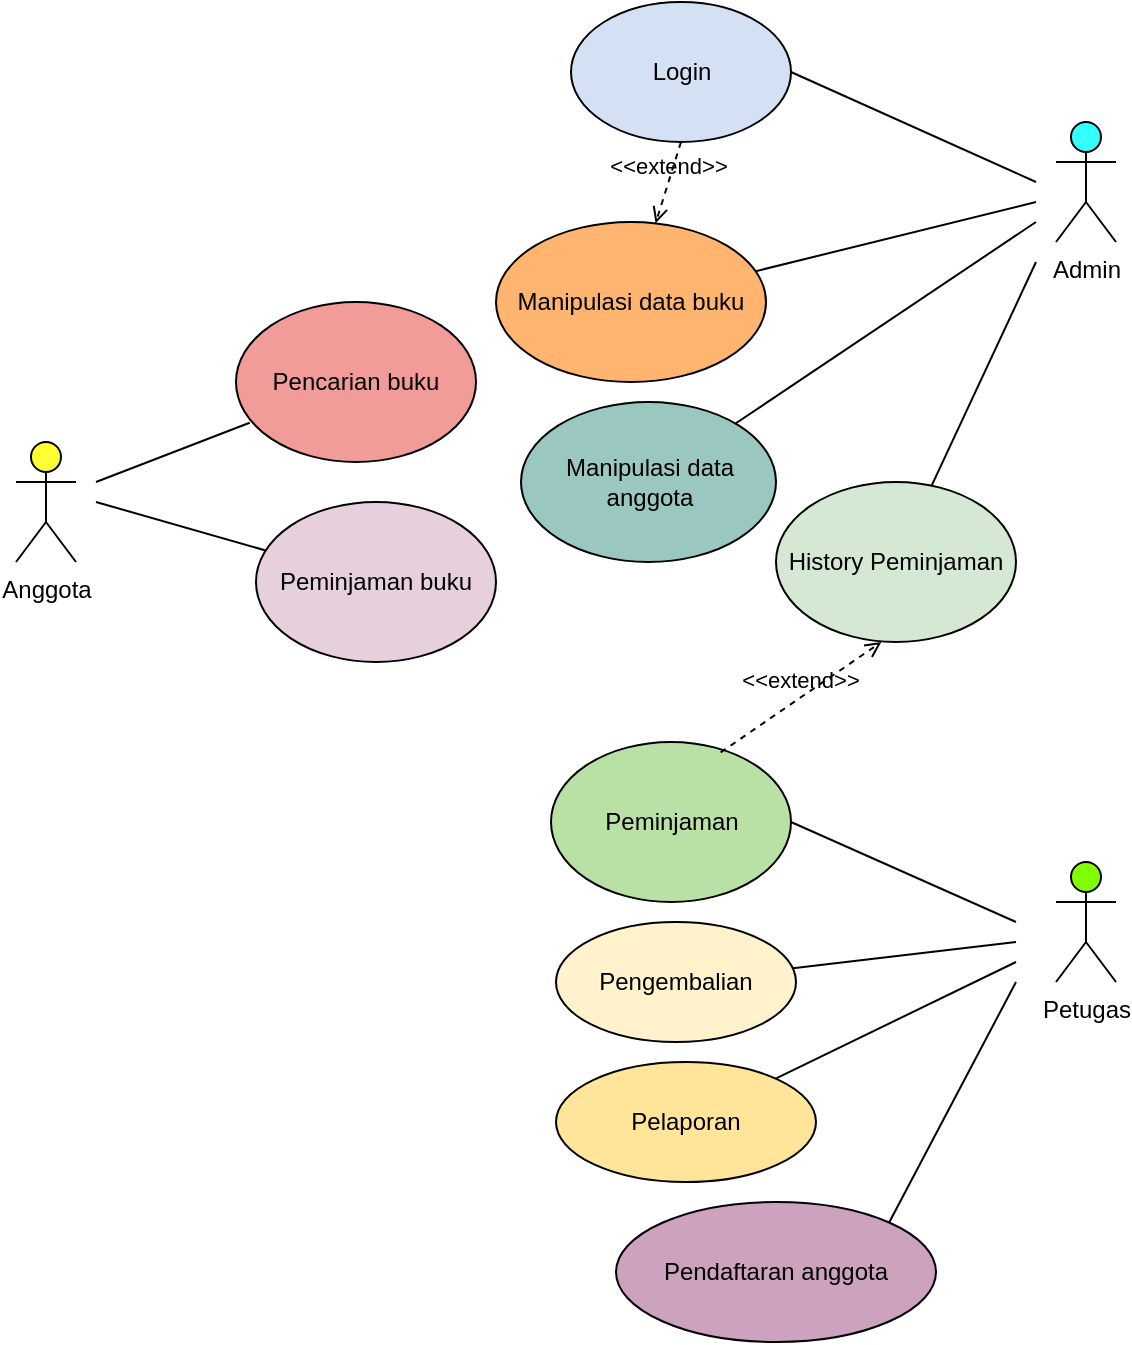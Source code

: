 <mxfile version="20.8.16" type="device" pages="3"><diagram name="Page-1" id="vN33brlR-god2JHSBKT_"><mxGraphModel dx="1290" dy="663" grid="1" gridSize="10" guides="1" tooltips="1" connect="1" arrows="1" fold="1" page="1" pageScale="1" pageWidth="850" pageHeight="1100" math="0" shadow="0"><root><mxCell id="0"/><mxCell id="1" parent="0"/><mxCell id="rw8ux28a0vSb0bjZMvYC-1" value="Anggota" style="shape=umlActor;verticalLabelPosition=bottom;verticalAlign=top;html=1;outlineConnect=0;fillColor=#FFFF33;" parent="1" vertex="1"><mxGeometry x="140" y="250" width="30" height="60" as="geometry"/></mxCell><mxCell id="rw8ux28a0vSb0bjZMvYC-2" value="Admin&lt;br&gt;" style="shape=umlActor;verticalLabelPosition=bottom;verticalAlign=top;html=1;outlineConnect=0;fillColor=#33FFFF;" parent="1" vertex="1"><mxGeometry x="660" y="90" width="30" height="60" as="geometry"/></mxCell><mxCell id="rw8ux28a0vSb0bjZMvYC-3" value="Petugas" style="shape=umlActor;verticalLabelPosition=bottom;verticalAlign=top;html=1;outlineConnect=0;fillColor=#80FF00;" parent="1" vertex="1"><mxGeometry x="660" y="460" width="30" height="60" as="geometry"/></mxCell><mxCell id="rw8ux28a0vSb0bjZMvYC-4" value="Login" style="ellipse;whiteSpace=wrap;html=1;fillColor=#D4E1F5;" parent="1" vertex="1"><mxGeometry x="417.5" y="30" width="110" height="70" as="geometry"/></mxCell><mxCell id="rw8ux28a0vSb0bjZMvYC-5" value="Manipulasi data buku" style="ellipse;whiteSpace=wrap;html=1;fillColor=#FFB570;" parent="1" vertex="1"><mxGeometry x="380" y="140" width="135" height="80" as="geometry"/></mxCell><mxCell id="rw8ux28a0vSb0bjZMvYC-6" value="Manipulasi data anggota" style="ellipse;whiteSpace=wrap;html=1;fillColor=#9AC7BF;" parent="1" vertex="1"><mxGeometry x="392.5" y="230" width="127.5" height="80" as="geometry"/></mxCell><mxCell id="rw8ux28a0vSb0bjZMvYC-8" value="Pencarian buku" style="ellipse;whiteSpace=wrap;html=1;fillColor=#F19C99;" parent="1" vertex="1"><mxGeometry x="250" y="180" width="120" height="80" as="geometry"/></mxCell><mxCell id="rw8ux28a0vSb0bjZMvYC-9" value="Peminjaman buku" style="ellipse;whiteSpace=wrap;html=1;fillColor=#E6D0DE;" parent="1" vertex="1"><mxGeometry x="260" y="280" width="120" height="80" as="geometry"/></mxCell><mxCell id="rw8ux28a0vSb0bjZMvYC-10" value="Peminjaman" style="ellipse;whiteSpace=wrap;html=1;fillColor=#B9E0A5;" parent="1" vertex="1"><mxGeometry x="407.5" y="400" width="120" height="80" as="geometry"/></mxCell><mxCell id="rw8ux28a0vSb0bjZMvYC-11" value="" style="endArrow=none;html=1;rounded=0;" parent="1" source="rw8ux28a0vSb0bjZMvYC-5" edge="1"><mxGeometry width="50" height="50" relative="1" as="geometry"><mxPoint x="660" y="180" as="sourcePoint"/><mxPoint x="650" y="130" as="targetPoint"/></mxGeometry></mxCell><mxCell id="rw8ux28a0vSb0bjZMvYC-12" value="" style="endArrow=none;html=1;rounded=0;exitX=1;exitY=0.5;exitDx=0;exitDy=0;" parent="1" source="rw8ux28a0vSb0bjZMvYC-4" edge="1"><mxGeometry width="50" height="50" relative="1" as="geometry"><mxPoint x="670" y="170" as="sourcePoint"/><mxPoint x="650" y="120" as="targetPoint"/></mxGeometry></mxCell><mxCell id="rw8ux28a0vSb0bjZMvYC-14" value="" style="endArrow=none;html=1;rounded=0;" parent="1" source="rw8ux28a0vSb0bjZMvYC-6" edge="1"><mxGeometry width="50" height="50" relative="1" as="geometry"><mxPoint x="530" y="340" as="sourcePoint"/><mxPoint x="650" y="140" as="targetPoint"/></mxGeometry></mxCell><mxCell id="rw8ux28a0vSb0bjZMvYC-15" value="Pendaftaran anggota" style="ellipse;whiteSpace=wrap;html=1;fillColor=#CDA2BE;" parent="1" vertex="1"><mxGeometry x="440" y="630" width="160" height="70" as="geometry"/></mxCell><mxCell id="rw8ux28a0vSb0bjZMvYC-16" value="Pelaporan" style="ellipse;whiteSpace=wrap;html=1;fillColor=#FFE599;" parent="1" vertex="1"><mxGeometry x="410" y="560" width="130" height="60" as="geometry"/></mxCell><mxCell id="rw8ux28a0vSb0bjZMvYC-17" value="" style="endArrow=none;html=1;rounded=0;entryX=0.057;entryY=0.755;entryDx=0;entryDy=0;entryPerimeter=0;" parent="1" target="rw8ux28a0vSb0bjZMvYC-8" edge="1"><mxGeometry width="50" height="50" relative="1" as="geometry"><mxPoint x="180" y="270" as="sourcePoint"/><mxPoint x="300" y="230" as="targetPoint"/></mxGeometry></mxCell><mxCell id="rw8ux28a0vSb0bjZMvYC-18" value="" style="endArrow=none;html=1;rounded=0;" parent="1" target="rw8ux28a0vSb0bjZMvYC-9" edge="1"><mxGeometry width="50" height="50" relative="1" as="geometry"><mxPoint x="180" y="280" as="sourcePoint"/><mxPoint x="180" y="470" as="targetPoint"/></mxGeometry></mxCell><mxCell id="rw8ux28a0vSb0bjZMvYC-19" value="Pengembalian" style="ellipse;whiteSpace=wrap;html=1;fillColor=#FFF2CC;" parent="1" vertex="1"><mxGeometry x="410" y="490" width="120" height="60" as="geometry"/></mxCell><mxCell id="rw8ux28a0vSb0bjZMvYC-20" value="" style="endArrow=none;html=1;rounded=0;exitX=1;exitY=0.5;exitDx=0;exitDy=0;" parent="1" source="rw8ux28a0vSb0bjZMvYC-10" edge="1"><mxGeometry width="50" height="50" relative="1" as="geometry"><mxPoint x="560" y="560" as="sourcePoint"/><mxPoint x="640" y="490" as="targetPoint"/></mxGeometry></mxCell><mxCell id="rw8ux28a0vSb0bjZMvYC-21" value="" style="endArrow=none;html=1;rounded=0;" parent="1" source="rw8ux28a0vSb0bjZMvYC-19" edge="1"><mxGeometry width="50" height="50" relative="1" as="geometry"><mxPoint x="560" y="560" as="sourcePoint"/><mxPoint x="640" y="500" as="targetPoint"/></mxGeometry></mxCell><mxCell id="rw8ux28a0vSb0bjZMvYC-22" value="" style="endArrow=none;html=1;rounded=0;exitX=1;exitY=0;exitDx=0;exitDy=0;" parent="1" source="rw8ux28a0vSb0bjZMvYC-15" edge="1"><mxGeometry width="50" height="50" relative="1" as="geometry"><mxPoint x="590" y="560" as="sourcePoint"/><mxPoint x="640" y="520" as="targetPoint"/></mxGeometry></mxCell><mxCell id="rw8ux28a0vSb0bjZMvYC-23" value="" style="endArrow=none;html=1;rounded=0;" parent="1" source="rw8ux28a0vSb0bjZMvYC-16" edge="1"><mxGeometry width="50" height="50" relative="1" as="geometry"><mxPoint x="530" y="580" as="sourcePoint"/><mxPoint x="640" y="510" as="targetPoint"/></mxGeometry></mxCell><mxCell id="rw8ux28a0vSb0bjZMvYC-24" value="History Peminjaman" style="ellipse;whiteSpace=wrap;html=1;fillColor=#D5E8D4;" parent="1" vertex="1"><mxGeometry x="520" y="270" width="120" height="80" as="geometry"/></mxCell><mxCell id="rw8ux28a0vSb0bjZMvYC-25" value="" style="endArrow=none;html=1;rounded=0;" parent="1" source="rw8ux28a0vSb0bjZMvYC-24" edge="1"><mxGeometry width="50" height="50" relative="1" as="geometry"><mxPoint x="610" y="250" as="sourcePoint"/><mxPoint x="650" y="160" as="targetPoint"/></mxGeometry></mxCell><mxCell id="rw8ux28a0vSb0bjZMvYC-26" value="&amp;lt;&amp;lt;extend&amp;gt;&amp;gt;" style="html=1;verticalAlign=bottom;labelBackgroundColor=none;endArrow=open;endFill=0;dashed=1;rounded=0;entryX=0.439;entryY=1;entryDx=0;entryDy=0;entryPerimeter=0;exitX=0.707;exitY=0.065;exitDx=0;exitDy=0;exitPerimeter=0;" parent="1" source="rw8ux28a0vSb0bjZMvYC-10" target="rw8ux28a0vSb0bjZMvYC-24" edge="1"><mxGeometry width="160" relative="1" as="geometry"><mxPoint x="515" y="420" as="sourcePoint"/><mxPoint x="675" y="420" as="targetPoint"/></mxGeometry></mxCell><mxCell id="rw8ux28a0vSb0bjZMvYC-27" value="&amp;lt;&amp;lt;extend&amp;gt;&amp;gt;" style="html=1;verticalAlign=bottom;labelBackgroundColor=none;endArrow=open;endFill=0;dashed=1;rounded=0;exitX=0.5;exitY=1;exitDx=0;exitDy=0;" parent="1" source="rw8ux28a0vSb0bjZMvYC-4" target="rw8ux28a0vSb0bjZMvYC-5" edge="1"><mxGeometry width="160" relative="1" as="geometry"><mxPoint x="470" y="110" as="sourcePoint"/><mxPoint x="630" y="110" as="targetPoint"/></mxGeometry></mxCell></root></mxGraphModel></diagram><diagram id="Bj2hdfzJQtV6k-YSMeAD" name="Page-2"><mxGraphModel dx="1290" dy="663" grid="1" gridSize="10" guides="1" tooltips="1" connect="1" arrows="1" fold="1" page="1" pageScale="1" pageWidth="850" pageHeight="1100" math="0" shadow="0"><root><mxCell id="0"/><mxCell id="1" parent="0"/><mxCell id="vTxI1Nz8RoZPW2m6URRF-37" style="edgeStyle=orthogonalEdgeStyle;rounded=0;orthogonalLoop=1;jettySize=auto;html=1;entryX=0.5;entryY=0;entryDx=0;entryDy=0;" parent="1" source="vTxI1Nz8RoZPW2m6URRF-1" target="vTxI1Nz8RoZPW2m6URRF-34" edge="1"><mxGeometry relative="1" as="geometry"/></mxCell><mxCell id="vTxI1Nz8RoZPW2m6URRF-1" value="Buku" style="rounded=0;whiteSpace=wrap;html=1;fillColor=#E6D0DE;" parent="1" vertex="1"><mxGeometry x="170" y="270" width="120" height="60" as="geometry"/></mxCell><mxCell id="vTxI1Nz8RoZPW2m6URRF-2" value="judul" style="ellipse;whiteSpace=wrap;html=1;fillColor=#E6D0DE;" parent="1" vertex="1"><mxGeometry x="80" y="150" width="100" height="60" as="geometry"/></mxCell><mxCell id="vTxI1Nz8RoZPW2m6URRF-3" value="kategori" style="ellipse;whiteSpace=wrap;html=1;fillColor=#EA6B66;" parent="1" vertex="1"><mxGeometry x="170" y="100" width="90" height="70" as="geometry"/></mxCell><mxCell id="vTxI1Nz8RoZPW2m6URRF-4" value="penerbit" style="ellipse;whiteSpace=wrap;html=1;fillColor=#B8E6A1;" parent="1" vertex="1"><mxGeometry x="250" y="155" width="90" height="70" as="geometry"/></mxCell><mxCell id="vTxI1Nz8RoZPW2m6URRF-5" value="pengarang" style="ellipse;whiteSpace=wrap;html=1;fillColor=#FFFF99;" parent="1" vertex="1"><mxGeometry x="40" y="210" width="100" height="70" as="geometry"/></mxCell><mxCell id="vTxI1Nz8RoZPW2m6URRF-6" value="tahun" style="ellipse;whiteSpace=wrap;html=1;fillColor=#B5739D;" parent="1" vertex="1"><mxGeometry x="350" y="170" width="90" height="70" as="geometry"/></mxCell><mxCell id="vTxI1Nz8RoZPW2m6URRF-7" value="id_buku" style="ellipse;whiteSpace=wrap;html=1;fillColor=#DEB8E6;" parent="1" vertex="1"><mxGeometry x="355" y="260" width="100" height="70" as="geometry"/></mxCell><mxCell id="vTxI1Nz8RoZPW2m6URRF-8" value="" style="endArrow=none;html=1;rounded=0;entryX=1;entryY=0.5;entryDx=0;entryDy=0;" parent="1" source="vTxI1Nz8RoZPW2m6URRF-1" target="vTxI1Nz8RoZPW2m6URRF-5" edge="1"><mxGeometry width="50" height="50" relative="1" as="geometry"><mxPoint x="140" y="280" as="sourcePoint"/><mxPoint x="190" y="230" as="targetPoint"/></mxGeometry></mxCell><mxCell id="vTxI1Nz8RoZPW2m6URRF-9" value="" style="endArrow=none;html=1;rounded=0;entryX=1;entryY=1;entryDx=0;entryDy=0;" parent="1" source="vTxI1Nz8RoZPW2m6URRF-1" target="vTxI1Nz8RoZPW2m6URRF-2" edge="1"><mxGeometry width="50" height="50" relative="1" as="geometry"><mxPoint x="200" y="130" as="sourcePoint"/><mxPoint x="250" y="80" as="targetPoint"/></mxGeometry></mxCell><mxCell id="vTxI1Nz8RoZPW2m6URRF-10" value="" style="endArrow=none;html=1;rounded=0;exitX=0.5;exitY=0;exitDx=0;exitDy=0;" parent="1" source="vTxI1Nz8RoZPW2m6URRF-1" target="vTxI1Nz8RoZPW2m6URRF-3" edge="1"><mxGeometry width="50" height="50" relative="1" as="geometry"><mxPoint x="170" y="430" as="sourcePoint"/><mxPoint x="220" y="380" as="targetPoint"/></mxGeometry></mxCell><mxCell id="vTxI1Nz8RoZPW2m6URRF-11" value="" style="endArrow=none;html=1;rounded=0;entryX=0.244;entryY=0.937;entryDx=0;entryDy=0;entryPerimeter=0;exitX=0.647;exitY=-0.027;exitDx=0;exitDy=0;exitPerimeter=0;" parent="1" source="vTxI1Nz8RoZPW2m6URRF-1" target="vTxI1Nz8RoZPW2m6URRF-4" edge="1"><mxGeometry width="50" height="50" relative="1" as="geometry"><mxPoint x="260" y="190" as="sourcePoint"/><mxPoint x="310" y="140" as="targetPoint"/></mxGeometry></mxCell><mxCell id="vTxI1Nz8RoZPW2m6URRF-12" value="" style="endArrow=none;html=1;rounded=0;entryX=0;entryY=1;entryDx=0;entryDy=0;exitX=0.75;exitY=0;exitDx=0;exitDy=0;" parent="1" source="vTxI1Nz8RoZPW2m6URRF-1" target="vTxI1Nz8RoZPW2m6URRF-6" edge="1"><mxGeometry width="50" height="50" relative="1" as="geometry"><mxPoint x="260" y="410" as="sourcePoint"/><mxPoint x="310" y="360" as="targetPoint"/></mxGeometry></mxCell><mxCell id="vTxI1Nz8RoZPW2m6URRF-13" value="" style="endArrow=none;html=1;rounded=0;exitX=1;exitY=0.25;exitDx=0;exitDy=0;entryX=0;entryY=0.5;entryDx=0;entryDy=0;" parent="1" source="vTxI1Nz8RoZPW2m6URRF-1" target="vTxI1Nz8RoZPW2m6URRF-7" edge="1"><mxGeometry width="50" height="50" relative="1" as="geometry"><mxPoint x="370" y="310" as="sourcePoint"/><mxPoint x="420" y="260" as="targetPoint"/></mxGeometry></mxCell><mxCell id="vTxI1Nz8RoZPW2m6URRF-35" style="edgeStyle=orthogonalEdgeStyle;rounded=0;orthogonalLoop=1;jettySize=auto;html=1;" parent="1" source="vTxI1Nz8RoZPW2m6URRF-14" target="vTxI1Nz8RoZPW2m6URRF-30" edge="1"><mxGeometry relative="1" as="geometry"/></mxCell><mxCell id="vTxI1Nz8RoZPW2m6URRF-14" value="Anggota" style="rounded=0;whiteSpace=wrap;html=1;fillColor=#FFF2CC;" parent="1" vertex="1"><mxGeometry x="740" y="250" width="120" height="60" as="geometry"/></mxCell><mxCell id="vTxI1Nz8RoZPW2m6URRF-15" value="id_anggota" style="ellipse;whiteSpace=wrap;html=1;fillColor=#D9E6C3;" parent="1" vertex="1"><mxGeometry x="590" y="210" width="120" height="70" as="geometry"/></mxCell><mxCell id="vTxI1Nz8RoZPW2m6URRF-16" value="nama" style="ellipse;whiteSpace=wrap;html=1;fillColor=#E6D0DE;" parent="1" vertex="1"><mxGeometry x="610" y="130" width="90" height="70" as="geometry"/></mxCell><mxCell id="vTxI1Nz8RoZPW2m6URRF-18" value="no_telepon" style="ellipse;whiteSpace=wrap;html=1;fillColor=#E63ABE;" parent="1" vertex="1"><mxGeometry x="830" y="130" width="100" height="60" as="geometry"/></mxCell><mxCell id="vTxI1Nz8RoZPW2m6URRF-19" value="alamat" style="ellipse;whiteSpace=wrap;html=1;fillColor=#C3ABD0;" parent="1" vertex="1"><mxGeometry x="930" y="160" width="100" height="60" as="geometry"/></mxCell><mxCell id="vTxI1Nz8RoZPW2m6URRF-23" value="" style="endArrow=none;html=1;rounded=0;exitX=1;exitY=0.5;exitDx=0;exitDy=0;" parent="1" source="vTxI1Nz8RoZPW2m6URRF-14" edge="1"><mxGeometry width="50" height="50" relative="1" as="geometry"><mxPoint x="770" y="250" as="sourcePoint"/><mxPoint x="932.53" y="265.494" as="targetPoint"/></mxGeometry></mxCell><mxCell id="vTxI1Nz8RoZPW2m6URRF-24" value="" style="endArrow=none;html=1;rounded=0;" parent="1" source="vTxI1Nz8RoZPW2m6URRF-15" edge="1"><mxGeometry width="50" height="50" relative="1" as="geometry"><mxPoint x="530" y="370" as="sourcePoint"/><mxPoint x="740" y="280" as="targetPoint"/></mxGeometry></mxCell><mxCell id="vTxI1Nz8RoZPW2m6URRF-25" value="" style="endArrow=none;html=1;rounded=0;entryX=1;entryY=1;entryDx=0;entryDy=0;exitX=0;exitY=0;exitDx=0;exitDy=0;" parent="1" source="vTxI1Nz8RoZPW2m6URRF-14" target="vTxI1Nz8RoZPW2m6URRF-16" edge="1"><mxGeometry width="50" height="50" relative="1" as="geometry"><mxPoint x="660" y="240" as="sourcePoint"/><mxPoint x="710" y="190" as="targetPoint"/></mxGeometry></mxCell><mxCell id="vTxI1Nz8RoZPW2m6URRF-26" value="" style="endArrow=none;html=1;rounded=0;entryX=0.5;entryY=1;entryDx=0;entryDy=0;" parent="1" edge="1"><mxGeometry width="50" height="50" relative="1" as="geometry"><mxPoint x="760" y="250" as="sourcePoint"/><mxPoint x="770" y="180" as="targetPoint"/></mxGeometry></mxCell><mxCell id="vTxI1Nz8RoZPW2m6URRF-27" value="" style="endArrow=none;html=1;rounded=0;entryX=0.244;entryY=0.927;entryDx=0;entryDy=0;entryPerimeter=0;" parent="1" source="vTxI1Nz8RoZPW2m6URRF-14" target="vTxI1Nz8RoZPW2m6URRF-18" edge="1"><mxGeometry width="50" height="50" relative="1" as="geometry"><mxPoint x="790" y="190" as="sourcePoint"/><mxPoint x="850" y="130" as="targetPoint"/></mxGeometry></mxCell><mxCell id="vTxI1Nz8RoZPW2m6URRF-28" value="" style="endArrow=none;html=1;rounded=0;exitX=0.75;exitY=0;exitDx=0;exitDy=0;" parent="1" source="vTxI1Nz8RoZPW2m6URRF-14" target="vTxI1Nz8RoZPW2m6URRF-19" edge="1"><mxGeometry width="50" height="50" relative="1" as="geometry"><mxPoint x="880" y="230" as="sourcePoint"/><mxPoint x="930" y="180" as="targetPoint"/></mxGeometry></mxCell><mxCell id="vTxI1Nz8RoZPW2m6URRF-45" value="" style="edgeStyle=orthogonalEdgeStyle;rounded=0;orthogonalLoop=1;jettySize=auto;html=1;" parent="1" source="vTxI1Nz8RoZPW2m6URRF-29" target="vTxI1Nz8RoZPW2m6URRF-42" edge="1"><mxGeometry relative="1" as="geometry"/></mxCell><mxCell id="vTxI1Nz8RoZPW2m6URRF-29" value="Peminjaman" style="rounded=0;whiteSpace=wrap;html=1;fillColor=#FFB570;" parent="1" vertex="1"><mxGeometry x="490" y="520" width="120" height="60" as="geometry"/></mxCell><mxCell id="vTxI1Nz8RoZPW2m6URRF-36" style="edgeStyle=orthogonalEdgeStyle;rounded=0;orthogonalLoop=1;jettySize=auto;html=1;" parent="1" source="vTxI1Nz8RoZPW2m6URRF-30" target="vTxI1Nz8RoZPW2m6URRF-29" edge="1"><mxGeometry relative="1" as="geometry"/></mxCell><mxCell id="vTxI1Nz8RoZPW2m6URRF-30" value="melakukan" style="rhombus;whiteSpace=wrap;html=1;fillColor=#00CC00;" parent="1" vertex="1"><mxGeometry x="760" y="510" width="80" height="80" as="geometry"/></mxCell><mxCell id="vTxI1Nz8RoZPW2m6URRF-31" value="id_peminjaman" style="ellipse;whiteSpace=wrap;html=1;fillColor=#CCCCFF;" parent="1" vertex="1"><mxGeometry x="320" y="450" width="100" height="70" as="geometry"/></mxCell><mxCell id="vTxI1Nz8RoZPW2m6URRF-32" value="tgl_pinjam" style="ellipse;whiteSpace=wrap;html=1;fillColor=#FF99FF;" parent="1" vertex="1"><mxGeometry x="390" y="390" width="90" height="70" as="geometry"/></mxCell><mxCell id="vTxI1Nz8RoZPW2m6URRF-33" value="tgl_kembali" style="ellipse;whiteSpace=wrap;html=1;fillColor=#FF99CC;" parent="1" vertex="1"><mxGeometry x="455" y="340" width="90" height="50" as="geometry"/></mxCell><mxCell id="vTxI1Nz8RoZPW2m6URRF-38" style="edgeStyle=orthogonalEdgeStyle;rounded=0;orthogonalLoop=1;jettySize=auto;html=1;entryX=0;entryY=0.5;entryDx=0;entryDy=0;" parent="1" source="vTxI1Nz8RoZPW2m6URRF-34" target="vTxI1Nz8RoZPW2m6URRF-29" edge="1"><mxGeometry relative="1" as="geometry"/></mxCell><mxCell id="vTxI1Nz8RoZPW2m6URRF-34" value="dipinjam" style="rhombus;whiteSpace=wrap;html=1;fillColor=#A193E6;" parent="1" vertex="1"><mxGeometry x="190" y="510" width="80" height="80" as="geometry"/></mxCell><mxCell id="vTxI1Nz8RoZPW2m6URRF-39" value="" style="endArrow=none;html=1;rounded=0;exitX=0.25;exitY=0;exitDx=0;exitDy=0;" parent="1" source="vTxI1Nz8RoZPW2m6URRF-29" target="vTxI1Nz8RoZPW2m6URRF-31" edge="1"><mxGeometry width="50" height="50" relative="1" as="geometry"><mxPoint x="550" y="490" as="sourcePoint"/><mxPoint x="600" y="440" as="targetPoint"/></mxGeometry></mxCell><mxCell id="vTxI1Nz8RoZPW2m6URRF-40" value="" style="endArrow=none;html=1;rounded=0;entryX=1;entryY=1;entryDx=0;entryDy=0;exitX=0.5;exitY=0;exitDx=0;exitDy=0;" parent="1" source="vTxI1Nz8RoZPW2m6URRF-29" target="vTxI1Nz8RoZPW2m6URRF-32" edge="1"><mxGeometry width="50" height="50" relative="1" as="geometry"><mxPoint x="550" y="500" as="sourcePoint"/><mxPoint x="600" y="450" as="targetPoint"/></mxGeometry></mxCell><mxCell id="vTxI1Nz8RoZPW2m6URRF-41" value="" style="endArrow=none;html=1;rounded=0;entryX=0.611;entryY=0.983;entryDx=0;entryDy=0;entryPerimeter=0;exitX=0.558;exitY=-0.003;exitDx=0;exitDy=0;exitPerimeter=0;" parent="1" source="vTxI1Nz8RoZPW2m6URRF-29" target="vTxI1Nz8RoZPW2m6URRF-33" edge="1"><mxGeometry width="50" height="50" relative="1" as="geometry"><mxPoint x="590" y="520" as="sourcePoint"/><mxPoint x="640" y="470" as="targetPoint"/></mxGeometry></mxCell><mxCell id="vTxI1Nz8RoZPW2m6URRF-46" value="" style="edgeStyle=orthogonalEdgeStyle;rounded=0;orthogonalLoop=1;jettySize=auto;html=1;" parent="1" source="vTxI1Nz8RoZPW2m6URRF-42" target="vTxI1Nz8RoZPW2m6URRF-44" edge="1"><mxGeometry relative="1" as="geometry"/></mxCell><mxCell id="vTxI1Nz8RoZPW2m6URRF-42" value="dilayani" style="rhombus;whiteSpace=wrap;html=1;fillColor=#CC00CC;" parent="1" vertex="1"><mxGeometry x="510" y="630" width="80" height="80" as="geometry"/></mxCell><mxCell id="vTxI1Nz8RoZPW2m6URRF-44" value="petugas" style="rounded=0;whiteSpace=wrap;html=1;fillColor=#FFD966;" parent="1" vertex="1"><mxGeometry x="490" y="800" width="120" height="60" as="geometry"/></mxCell><mxCell id="vTxI1Nz8RoZPW2m6URRF-47" value="username" style="ellipse;whiteSpace=wrap;html=1;fillColor=#FF3399;" parent="1" vertex="1"><mxGeometry x="310" y="880" width="100" height="70" as="geometry"/></mxCell><mxCell id="vTxI1Nz8RoZPW2m6URRF-48" value="password" style="ellipse;whiteSpace=wrap;html=1;fillColor=#CC0066;" parent="1" vertex="1"><mxGeometry x="420" y="920" width="90" height="70" as="geometry"/></mxCell><mxCell id="vTxI1Nz8RoZPW2m6URRF-49" value="nama" style="ellipse;whiteSpace=wrap;html=1;fillColor=#E6D0DE;" parent="1" vertex="1"><mxGeometry x="520" y="920" width="95" height="70" as="geometry"/></mxCell><mxCell id="vTxI1Nz8RoZPW2m6URRF-50" value="level" style="ellipse;whiteSpace=wrap;html=1;fillColor=#33FF99;" parent="1" vertex="1"><mxGeometry x="625" y="900" width="90" height="70" as="geometry"/></mxCell><mxCell id="vTxI1Nz8RoZPW2m6URRF-51" value="no_petugas" style="ellipse;whiteSpace=wrap;html=1;fillColor=#CCE5FF;" parent="1" vertex="1"><mxGeometry x="710" y="840" width="90" height="70" as="geometry"/></mxCell><mxCell id="m2PiXGXI2lbwMhQz1CUG-1" value="" style="endArrow=none;html=1;rounded=0;exitX=1;exitY=0;exitDx=0;exitDy=0;" parent="1" source="vTxI1Nz8RoZPW2m6URRF-47" edge="1"><mxGeometry width="50" height="50" relative="1" as="geometry"><mxPoint x="450" y="900" as="sourcePoint"/><mxPoint x="490" y="850" as="targetPoint"/></mxGeometry></mxCell><mxCell id="m2PiXGXI2lbwMhQz1CUG-2" value="" style="endArrow=none;html=1;rounded=0;exitX=0.618;exitY=0.017;exitDx=0;exitDy=0;exitPerimeter=0;" parent="1" source="vTxI1Nz8RoZPW2m6URRF-48" target="vTxI1Nz8RoZPW2m6URRF-44" edge="1"><mxGeometry width="50" height="50" relative="1" as="geometry"><mxPoint x="510" y="900" as="sourcePoint"/><mxPoint x="560" y="850" as="targetPoint"/></mxGeometry></mxCell><mxCell id="m2PiXGXI2lbwMhQz1CUG-3" value="" style="endArrow=none;html=1;rounded=0;exitX=0.5;exitY=0;exitDx=0;exitDy=0;entryX=0.5;entryY=1;entryDx=0;entryDy=0;" parent="1" source="vTxI1Nz8RoZPW2m6URRF-49" target="vTxI1Nz8RoZPW2m6URRF-44" edge="1"><mxGeometry width="50" height="50" relative="1" as="geometry"><mxPoint x="530" y="900" as="sourcePoint"/><mxPoint x="580" y="850" as="targetPoint"/></mxGeometry></mxCell><mxCell id="m2PiXGXI2lbwMhQz1CUG-4" value="" style="endArrow=none;html=1;rounded=0;exitX=0.271;exitY=0.063;exitDx=0;exitDy=0;exitPerimeter=0;" parent="1" source="vTxI1Nz8RoZPW2m6URRF-50" target="vTxI1Nz8RoZPW2m6URRF-44" edge="1"><mxGeometry width="50" height="50" relative="1" as="geometry"><mxPoint x="650" y="920" as="sourcePoint"/><mxPoint x="700" y="870" as="targetPoint"/></mxGeometry></mxCell><mxCell id="m2PiXGXI2lbwMhQz1CUG-5" value="" style="endArrow=none;html=1;rounded=0;exitX=1;exitY=0.75;exitDx=0;exitDy=0;entryX=0;entryY=0.5;entryDx=0;entryDy=0;" parent="1" source="vTxI1Nz8RoZPW2m6URRF-44" target="vTxI1Nz8RoZPW2m6URRF-51" edge="1"><mxGeometry width="50" height="50" relative="1" as="geometry"><mxPoint x="650" y="890" as="sourcePoint"/><mxPoint x="700" y="840" as="targetPoint"/></mxGeometry></mxCell><mxCell id="m9PQW4sOiglxPL1s-tkQ-1" value="nomor_identitas" style="ellipse;whiteSpace=wrap;html=1;fillColor=#E6C543;" vertex="1" parent="1"><mxGeometry x="715" y="110" width="110" height="70" as="geometry"/></mxCell><mxCell id="m9PQW4sOiglxPL1s-tkQ-2" value="jenis_kelamin" style="ellipse;whiteSpace=wrap;html=1;fillColor=#CA40E6;" vertex="1" parent="1"><mxGeometry x="930" y="230" width="110" height="60" as="geometry"/></mxCell><mxCell id="KmifmFkylNlG-hFgcr7L-7" style="edgeStyle=orthogonalEdgeStyle;rounded=0;orthogonalLoop=1;jettySize=auto;html=1;" edge="1" parent="1" source="eCvv6KHhnFXB2lmPD7gT-1" target="vTxI1Nz8RoZPW2m6URRF-42"><mxGeometry relative="1" as="geometry"/></mxCell><mxCell id="eCvv6KHhnFXB2lmPD7gT-2" value="id_admin" style="ellipse;whiteSpace=wrap;html=1;fillColor=#FF3399;" vertex="1" parent="1"><mxGeometry x="940" y="570" width="90" height="60" as="geometry"/></mxCell><mxCell id="eCvv6KHhnFXB2lmPD7gT-3" value="nama" style="ellipse;whiteSpace=wrap;html=1;fillColor=#C3ABD0;" vertex="1" parent="1"><mxGeometry x="1050" y="530" width="80" height="50" as="geometry"/></mxCell><mxCell id="KmifmFkylNlG-hFgcr7L-1" value="email" style="ellipse;whiteSpace=wrap;html=1;fillColor=#F19C99;" vertex="1" parent="1"><mxGeometry x="1165" y="530" width="70" height="50" as="geometry"/></mxCell><mxCell id="KmifmFkylNlG-hFgcr7L-2" value="password" style="ellipse;whiteSpace=wrap;html=1;fillColor=#FFD966;" vertex="1" parent="1"><mxGeometry x="1220" y="590" width="80" height="60" as="geometry"/></mxCell><mxCell id="KmifmFkylNlG-hFgcr7L-3" value="" style="endArrow=none;html=1;rounded=0;exitX=1.003;exitY=0.164;exitDx=0;exitDy=0;exitPerimeter=0;" edge="1" parent="1" source="eCvv6KHhnFXB2lmPD7gT-1" target="KmifmFkylNlG-hFgcr7L-2"><mxGeometry width="50" height="50" relative="1" as="geometry"><mxPoint x="1100" y="700" as="sourcePoint"/><mxPoint x="1150" y="650" as="targetPoint"/></mxGeometry></mxCell><mxCell id="KmifmFkylNlG-hFgcr7L-4" value="" style="endArrow=none;html=1;rounded=0;entryX=0;entryY=1;entryDx=0;entryDy=0;" edge="1" parent="1" source="eCvv6KHhnFXB2lmPD7gT-1" target="KmifmFkylNlG-hFgcr7L-1"><mxGeometry width="50" height="50" relative="1" as="geometry"><mxPoint x="910" y="720" as="sourcePoint"/><mxPoint x="960" y="670" as="targetPoint"/></mxGeometry></mxCell><mxCell id="KmifmFkylNlG-hFgcr7L-5" value="" style="endArrow=none;html=1;rounded=0;entryX=0.5;entryY=1;entryDx=0;entryDy=0;" edge="1" parent="1" source="eCvv6KHhnFXB2lmPD7gT-1" target="eCvv6KHhnFXB2lmPD7gT-3"><mxGeometry width="50" height="50" relative="1" as="geometry"><mxPoint x="800" y="760" as="sourcePoint"/><mxPoint x="850" y="710" as="targetPoint"/></mxGeometry></mxCell><mxCell id="KmifmFkylNlG-hFgcr7L-6" value="" style="endArrow=none;html=1;rounded=0;exitX=0.208;exitY=-0.003;exitDx=0;exitDy=0;exitPerimeter=0;" edge="1" parent="1" source="eCvv6KHhnFXB2lmPD7gT-1" target="eCvv6KHhnFXB2lmPD7gT-2"><mxGeometry width="50" height="50" relative="1" as="geometry"><mxPoint x="730" y="730" as="sourcePoint"/><mxPoint x="780" y="680" as="targetPoint"/></mxGeometry></mxCell><mxCell id="eCvv6KHhnFXB2lmPD7gT-1" value="Admin" style="rounded=0;whiteSpace=wrap;html=1;fillColor=#CC00CC;" vertex="1" parent="1"><mxGeometry x="1050" y="640" width="120" height="60" as="geometry"/></mxCell><mxCell id="KmifmFkylNlG-hFgcr7L-25" style="edgeStyle=orthogonalEdgeStyle;rounded=0;orthogonalLoop=1;jettySize=auto;html=1;entryX=0;entryY=0.5;entryDx=0;entryDy=0;" edge="1" parent="1" source="KmifmFkylNlG-hFgcr7L-8" target="vTxI1Nz8RoZPW2m6URRF-42"><mxGeometry relative="1" as="geometry"><Array as="points"><mxPoint x="430" y="800"/><mxPoint x="430" y="670"/></Array></mxGeometry></mxCell><mxCell id="KmifmFkylNlG-hFgcr7L-8" value="Pengembalian" style="rounded=0;whiteSpace=wrap;html=1;fillColor=#FFCCCC;" vertex="1" parent="1"><mxGeometry x="170" y="770" width="120" height="60" as="geometry"/></mxCell><mxCell id="KmifmFkylNlG-hFgcr7L-9" value="nama_peminjam" style="ellipse;whiteSpace=wrap;html=1;fillColor=#FFD966;" vertex="1" parent="1"><mxGeometry x="550" y="350" width="100" height="70" as="geometry"/></mxCell><mxCell id="KmifmFkylNlG-hFgcr7L-10" value="nomor_identitas" style="ellipse;whiteSpace=wrap;html=1;fillColor=#FFD966;" vertex="1" parent="1"><mxGeometry x="640" y="410" width="95" height="60" as="geometry"/></mxCell><mxCell id="KmifmFkylNlG-hFgcr7L-11" value="kode_buku" style="ellipse;whiteSpace=wrap;html=1;fillColor=#FFD966;" vertex="1" parent="1"><mxGeometry x="655" y="480" width="80" height="50" as="geometry"/></mxCell><mxCell id="KmifmFkylNlG-hFgcr7L-12" value="" style="endArrow=none;html=1;rounded=0;entryX=0.038;entryY=0.663;entryDx=0;entryDy=0;entryPerimeter=0;exitX=1;exitY=0.25;exitDx=0;exitDy=0;" edge="1" parent="1" source="vTxI1Nz8RoZPW2m6URRF-29" target="KmifmFkylNlG-hFgcr7L-11"><mxGeometry width="50" height="50" relative="1" as="geometry"><mxPoint x="620" y="650" as="sourcePoint"/><mxPoint x="670" y="600" as="targetPoint"/></mxGeometry></mxCell><mxCell id="KmifmFkylNlG-hFgcr7L-13" value="" style="endArrow=none;html=1;rounded=0;exitX=0.75;exitY=0;exitDx=0;exitDy=0;" edge="1" parent="1" source="vTxI1Nz8RoZPW2m6URRF-29" target="KmifmFkylNlG-hFgcr7L-10"><mxGeometry width="50" height="50" relative="1" as="geometry"><mxPoint x="430" y="540" as="sourcePoint"/><mxPoint x="480" y="490" as="targetPoint"/></mxGeometry></mxCell><mxCell id="KmifmFkylNlG-hFgcr7L-14" value="" style="endArrow=none;html=1;rounded=0;" edge="1" parent="1" source="vTxI1Nz8RoZPW2m6URRF-29" target="KmifmFkylNlG-hFgcr7L-9"><mxGeometry width="50" height="50" relative="1" as="geometry"><mxPoint x="550" y="480" as="sourcePoint"/><mxPoint x="600" y="430" as="targetPoint"/></mxGeometry></mxCell><mxCell id="KmifmFkylNlG-hFgcr7L-15" value="nama_pengembalian" style="ellipse;whiteSpace=wrap;html=1;fillColor=#CDA2BE;" vertex="1" parent="1"><mxGeometry y="730" width="120" height="50" as="geometry"/></mxCell><mxCell id="KmifmFkylNlG-hFgcr7L-16" value="kondisi_buku" style="ellipse;whiteSpace=wrap;html=1;fillColor=#FFE599;" vertex="1" parent="1"><mxGeometry x="100" y="610" width="90" height="60" as="geometry"/></mxCell><mxCell id="KmifmFkylNlG-hFgcr7L-17" value="tgl_kembali" style="ellipse;whiteSpace=wrap;html=1;fillColor=#9AC7BF;" vertex="1" parent="1"><mxGeometry x="30" y="660" width="90" height="60" as="geometry"/></mxCell><mxCell id="KmifmFkylNlG-hFgcr7L-18" value="kode_buku" style="ellipse;whiteSpace=wrap;html=1;fillColor=#00CC66;" vertex="1" parent="1"><mxGeometry x="300" y="665" width="85" height="50" as="geometry"/></mxCell><mxCell id="KmifmFkylNlG-hFgcr7L-19" value="nomor_identitas" style="ellipse;whiteSpace=wrap;html=1;fillColor=#FFD966;" vertex="1" parent="1"><mxGeometry x="190" y="630" width="100" height="60" as="geometry"/></mxCell><mxCell id="KmifmFkylNlG-hFgcr7L-20" value="" style="endArrow=none;html=1;rounded=0;exitX=0.651;exitY=-0.001;exitDx=0;exitDy=0;exitPerimeter=0;" edge="1" parent="1" source="KmifmFkylNlG-hFgcr7L-8" target="KmifmFkylNlG-hFgcr7L-18"><mxGeometry width="50" height="50" relative="1" as="geometry"><mxPoint x="140" y="940" as="sourcePoint"/><mxPoint x="310" y="680" as="targetPoint"/></mxGeometry></mxCell><mxCell id="KmifmFkylNlG-hFgcr7L-21" value="" style="endArrow=none;html=1;rounded=0;exitX=0.417;exitY=0;exitDx=0;exitDy=0;exitPerimeter=0;" edge="1" parent="1" source="KmifmFkylNlG-hFgcr7L-8" target="KmifmFkylNlG-hFgcr7L-19"><mxGeometry width="50" height="50" relative="1" as="geometry"><mxPoint x="90" y="960" as="sourcePoint"/><mxPoint x="140" y="910" as="targetPoint"/></mxGeometry></mxCell><mxCell id="KmifmFkylNlG-hFgcr7L-22" value="" style="endArrow=none;html=1;rounded=0;entryX=0.5;entryY=1;entryDx=0;entryDy=0;" edge="1" parent="1" source="KmifmFkylNlG-hFgcr7L-8" target="KmifmFkylNlG-hFgcr7L-16"><mxGeometry width="50" height="50" relative="1" as="geometry"><mxPoint x="70" y="940" as="sourcePoint"/><mxPoint x="120" y="890" as="targetPoint"/></mxGeometry></mxCell><mxCell id="KmifmFkylNlG-hFgcr7L-23" value="" style="endArrow=none;html=1;rounded=0;" edge="1" parent="1" source="KmifmFkylNlG-hFgcr7L-8" target="KmifmFkylNlG-hFgcr7L-17"><mxGeometry width="50" height="50" relative="1" as="geometry"><mxPoint x="60" y="940" as="sourcePoint"/><mxPoint x="110" y="890" as="targetPoint"/></mxGeometry></mxCell><mxCell id="KmifmFkylNlG-hFgcr7L-24" value="" style="endArrow=none;html=1;rounded=0;entryX=1;entryY=1;entryDx=0;entryDy=0;exitX=0;exitY=0.5;exitDx=0;exitDy=0;" edge="1" parent="1" source="KmifmFkylNlG-hFgcr7L-8" target="KmifmFkylNlG-hFgcr7L-15"><mxGeometry width="50" height="50" relative="1" as="geometry"><mxPoint x="170" y="970" as="sourcePoint"/><mxPoint x="220" y="920" as="targetPoint"/></mxGeometry></mxCell><mxCell id="KmifmFkylNlG-hFgcr7L-26" value="tgl_kembali" style="ellipse;whiteSpace=wrap;html=1;fillColor=#9AC7BF;" vertex="1" parent="1"><mxGeometry x="325" y="720" width="90" height="60" as="geometry"/></mxCell><mxCell id="KmifmFkylNlG-hFgcr7L-27" value="" style="endArrow=none;html=1;rounded=0;entryX=0;entryY=0.5;entryDx=0;entryDy=0;exitX=1;exitY=0;exitDx=0;exitDy=0;" edge="1" parent="1" source="KmifmFkylNlG-hFgcr7L-8" target="KmifmFkylNlG-hFgcr7L-26"><mxGeometry width="50" height="50" relative="1" as="geometry"><mxPoint x="280" y="820" as="sourcePoint"/><mxPoint x="330" y="770" as="targetPoint"/></mxGeometry></mxCell></root></mxGraphModel></diagram><diagram id="XhWJxdWtumAY0k500Wo6" name="Page-3"><mxGraphModel dx="1290" dy="663" grid="1" gridSize="10" guides="1" tooltips="1" connect="1" arrows="1" fold="1" page="1" pageScale="1" pageWidth="850" pageHeight="1100" math="0" shadow="0"><root><mxCell id="0"/><mxCell id="1" parent="0"/><mxCell id="VzAgs8DIA8mPJkWhL6eb-29" value="" style="shape=table;startSize=0;container=1;collapsible=0;childLayout=tableLayout;fillColor=#FFFFFF;" parent="1" vertex="1"><mxGeometry x="25" y="40" width="800" height="1070" as="geometry"/></mxCell><mxCell id="VzAgs8DIA8mPJkWhL6eb-30" value="" style="shape=tableRow;horizontal=0;startSize=0;swimlaneHead=0;swimlaneBody=0;strokeColor=inherit;top=0;left=0;bottom=0;right=0;collapsible=0;dropTarget=0;fillColor=none;points=[[0,0.5],[1,0.5]];portConstraint=eastwest;" parent="VzAgs8DIA8mPJkWhL6eb-29" vertex="1"><mxGeometry width="800" height="70" as="geometry"/></mxCell><mxCell id="VzAgs8DIA8mPJkWhL6eb-31" value="&lt;b&gt;&lt;font style=&quot;font-size: 14px;&quot;&gt;Anggota&lt;/font&gt;&lt;/b&gt;" style="shape=partialRectangle;html=1;whiteSpace=wrap;connectable=0;strokeColor=inherit;overflow=hidden;fillColor=none;top=0;left=0;bottom=0;right=0;pointerEvents=1;" parent="VzAgs8DIA8mPJkWhL6eb-30" vertex="1"><mxGeometry width="269" height="70" as="geometry"><mxRectangle width="269" height="70" as="alternateBounds"/></mxGeometry></mxCell><mxCell id="VzAgs8DIA8mPJkWhL6eb-32" value="&lt;b&gt;&lt;font style=&quot;font-size: 14px;&quot;&gt;Admin&lt;/font&gt;&lt;/b&gt;" style="shape=partialRectangle;html=1;whiteSpace=wrap;connectable=0;strokeColor=inherit;overflow=hidden;fillColor=none;top=0;left=0;bottom=0;right=0;pointerEvents=1;" parent="VzAgs8DIA8mPJkWhL6eb-30" vertex="1"><mxGeometry x="269" width="262" height="70" as="geometry"><mxRectangle width="262" height="70" as="alternateBounds"/></mxGeometry></mxCell><mxCell id="VzAgs8DIA8mPJkWhL6eb-33" value="&lt;b&gt;&lt;font style=&quot;font-size: 14px;&quot;&gt;Petugas&lt;/font&gt;&lt;/b&gt;" style="shape=partialRectangle;html=1;whiteSpace=wrap;connectable=0;strokeColor=inherit;overflow=hidden;fillColor=none;top=0;left=0;bottom=0;right=0;pointerEvents=1;" parent="VzAgs8DIA8mPJkWhL6eb-30" vertex="1"><mxGeometry x="531" width="269" height="70" as="geometry"><mxRectangle width="269" height="70" as="alternateBounds"/></mxGeometry></mxCell><mxCell id="VzAgs8DIA8mPJkWhL6eb-34" value="" style="shape=tableRow;horizontal=0;startSize=0;swimlaneHead=0;swimlaneBody=0;strokeColor=inherit;top=0;left=0;bottom=0;right=0;collapsible=0;dropTarget=0;fillColor=none;points=[[0,0.5],[1,0.5]];portConstraint=eastwest;" parent="VzAgs8DIA8mPJkWhL6eb-29" vertex="1"><mxGeometry y="70" width="800" height="1000" as="geometry"/></mxCell><mxCell id="VzAgs8DIA8mPJkWhL6eb-35" value="" style="shape=partialRectangle;html=1;whiteSpace=wrap;connectable=0;strokeColor=inherit;overflow=hidden;fillColor=none;top=0;left=0;bottom=0;right=0;pointerEvents=1;" parent="VzAgs8DIA8mPJkWhL6eb-34" vertex="1"><mxGeometry width="269" height="1000" as="geometry"><mxRectangle width="269" height="1000" as="alternateBounds"/></mxGeometry></mxCell><mxCell id="VzAgs8DIA8mPJkWhL6eb-36" value="" style="shape=partialRectangle;html=1;whiteSpace=wrap;connectable=0;strokeColor=inherit;overflow=hidden;fillColor=none;top=0;left=0;bottom=0;right=0;pointerEvents=1;" parent="VzAgs8DIA8mPJkWhL6eb-34" vertex="1"><mxGeometry x="269" width="262" height="1000" as="geometry"><mxRectangle width="262" height="1000" as="alternateBounds"/></mxGeometry></mxCell><mxCell id="VzAgs8DIA8mPJkWhL6eb-37" value="" style="shape=partialRectangle;html=1;whiteSpace=wrap;connectable=0;strokeColor=inherit;overflow=hidden;fillColor=none;top=0;left=0;bottom=0;right=0;pointerEvents=1;" parent="VzAgs8DIA8mPJkWhL6eb-34" vertex="1"><mxGeometry x="531" width="269" height="1000" as="geometry"><mxRectangle width="269" height="1000" as="alternateBounds"/></mxGeometry></mxCell><mxCell id="FaF0VHwdxP4yTASOr8eo-19" value="" style="edgeStyle=orthogonalEdgeStyle;rounded=0;orthogonalLoop=1;jettySize=auto;html=1;fontSize=12;" parent="1" source="VzAgs8DIA8mPJkWhL6eb-40" target="FaF0VHwdxP4yTASOr8eo-9" edge="1"><mxGeometry relative="1" as="geometry"/></mxCell><mxCell id="VzAgs8DIA8mPJkWhL6eb-40" value="&lt;font style=&quot;font-size: 12px;&quot;&gt;mulai&lt;/font&gt;" style="strokeWidth=2;html=1;shape=mxgraph.flowchart.start_2;whiteSpace=wrap;fontSize=14;fillColor=#FFFFFF;" parent="1" vertex="1"><mxGeometry x="110" y="150" width="100" height="100" as="geometry"/></mxCell><mxCell id="FaF0VHwdxP4yTASOr8eo-21" value="" style="edgeStyle=orthogonalEdgeStyle;rounded=0;orthogonalLoop=1;jettySize=auto;html=1;fontSize=12;" parent="1" source="VzAgs8DIA8mPJkWhL6eb-43" target="VzAgs8DIA8mPJkWhL6eb-48" edge="1"><mxGeometry relative="1" as="geometry"/></mxCell><mxCell id="VzAgs8DIA8mPJkWhL6eb-43" value="&lt;font style=&quot;font-size: 11px;&quot;&gt;Daftar menjadi &lt;br&gt;anggota&lt;/font&gt;" style="shape=parallelogram;html=1;strokeWidth=2;perimeter=parallelogramPerimeter;whiteSpace=wrap;rounded=1;arcSize=12;size=0.23;fontSize=14;fillColor=#FFFFFF;" parent="1" vertex="1"><mxGeometry x="90" y="430" width="140" height="90" as="geometry"/></mxCell><mxCell id="FaF0VHwdxP4yTASOr8eo-11" value="" style="edgeStyle=orthogonalEdgeStyle;rounded=0;orthogonalLoop=1;jettySize=auto;html=1;fontSize=12;" parent="1" source="VzAgs8DIA8mPJkWhL6eb-44" target="VzAgs8DIA8mPJkWhL6eb-45" edge="1"><mxGeometry relative="1" as="geometry"/></mxCell><mxCell id="VzAgs8DIA8mPJkWhL6eb-44" value="&lt;font style=&quot;font-size: 12px;&quot;&gt;Proses&lt;/font&gt;" style="rounded=1;whiteSpace=wrap;html=1;absoluteArcSize=1;arcSize=14;strokeWidth=2;fontSize=14;fillColor=#FFFFFF;" parent="1" vertex="1"><mxGeometry x="390" y="260" width="100" height="100" as="geometry"/></mxCell><mxCell id="FaF0VHwdxP4yTASOr8eo-12" value="" style="edgeStyle=orthogonalEdgeStyle;rounded=0;orthogonalLoop=1;jettySize=auto;html=1;fontSize=12;" parent="1" source="VzAgs8DIA8mPJkWhL6eb-45" target="VzAgs8DIA8mPJkWhL6eb-52" edge="1"><mxGeometry relative="1" as="geometry"/></mxCell><mxCell id="FaF0VHwdxP4yTASOr8eo-15" style="edgeStyle=orthogonalEdgeStyle;rounded=0;orthogonalLoop=1;jettySize=auto;html=1;fontSize=12;" parent="1" source="VzAgs8DIA8mPJkWhL6eb-45" edge="1"><mxGeometry relative="1" as="geometry"><mxPoint x="220" y="455" as="targetPoint"/></mxGeometry></mxCell><mxCell id="VzAgs8DIA8mPJkWhL6eb-45" value="&lt;font style=&quot;font-size: 11px;&quot;&gt;apakah data&amp;nbsp;&lt;br&gt;&amp;nbsp;sudah valid/ benar&amp;nbsp;&lt;/font&gt;" style="strokeWidth=2;html=1;shape=mxgraph.flowchart.decision;whiteSpace=wrap;fontSize=14;fillColor=#FFFFFF;" parent="1" vertex="1"><mxGeometry x="368" y="400" width="142" height="110" as="geometry"/></mxCell><mxCell id="FaF0VHwdxP4yTASOr8eo-10" value="" style="edgeStyle=orthogonalEdgeStyle;rounded=0;orthogonalLoop=1;jettySize=auto;html=1;fontSize=12;" parent="1" source="VzAgs8DIA8mPJkWhL6eb-46" target="VzAgs8DIA8mPJkWhL6eb-44" edge="1"><mxGeometry relative="1" as="geometry"/></mxCell><mxCell id="VzAgs8DIA8mPJkWhL6eb-46" value="Menginput data&lt;br&gt;anggota baru" style="verticalLabelPosition=middle;verticalAlign=middle;html=1;shape=trapezoid;perimeter=trapezoidPerimeter;whiteSpace=wrap;size=0.23;arcSize=10;flipV=1;labelPosition=center;align=center;fontSize=12;fillColor=#FFFFFF;" parent="1" vertex="1"><mxGeometry x="369" y="150" width="141" height="70" as="geometry"/></mxCell><mxCell id="VzAgs8DIA8mPJkWhL6eb-48" value="Menyerahkan &lt;br&gt;KTA / nomor &lt;br&gt;identitas" style="verticalLabelPosition=middle;verticalAlign=middle;html=1;shape=trapezoid;perimeter=trapezoidPerimeter;whiteSpace=wrap;size=0.23;arcSize=10;flipV=1;labelPosition=center;align=center;fontSize=12;fillColor=#FFFFFF;" parent="1" vertex="1"><mxGeometry x="95" y="570" width="130" height="80" as="geometry"/></mxCell><mxCell id="FaF0VHwdxP4yTASOr8eo-8" style="edgeStyle=orthogonalEdgeStyle;rounded=0;orthogonalLoop=1;jettySize=auto;html=1;fontSize=12;" parent="1" source="VzAgs8DIA8mPJkWhL6eb-49" target="VzAgs8DIA8mPJkWhL6eb-50" edge="1"><mxGeometry relative="1" as="geometry"/></mxCell><mxCell id="VzAgs8DIA8mPJkWhL6eb-49" value="Memberikan buku &lt;br&gt;yang &lt;br&gt;dipinjamkan" style="verticalLabelPosition=middle;verticalAlign=middle;html=1;shape=trapezoid;perimeter=trapezoidPerimeter;whiteSpace=wrap;size=0.23;arcSize=10;flipV=1;labelPosition=center;align=center;fontSize=12;fillColor=#FFFFFF;" parent="1" vertex="1"><mxGeometry x="620.5" y="520" width="130" height="90" as="geometry"/></mxCell><mxCell id="FaF0VHwdxP4yTASOr8eo-2" style="edgeStyle=orthogonalEdgeStyle;rounded=0;orthogonalLoop=1;jettySize=auto;html=1;entryX=1;entryY=0.5;entryDx=0;entryDy=0;fontSize=12;" parent="1" source="VzAgs8DIA8mPJkWhL6eb-50" target="VzAgs8DIA8mPJkWhL6eb-54" edge="1"><mxGeometry relative="1" as="geometry"><Array as="points"><mxPoint x="695" y="860"/></Array></mxGeometry></mxCell><mxCell id="VzAgs8DIA8mPJkWhL6eb-50" value="KTA dan Buku" style="verticalLabelPosition=middle;verticalAlign=middle;html=1;shape=trapezoid;perimeter=trapezoidPerimeter;whiteSpace=wrap;size=0.23;arcSize=10;flipV=1;labelPosition=center;align=center;fontSize=12;fillColor=#FFFFFF;" parent="1" vertex="1"><mxGeometry x="620.5" y="820" width="130" height="80" as="geometry"/></mxCell><mxCell id="FaF0VHwdxP4yTASOr8eo-18" style="edgeStyle=orthogonalEdgeStyle;rounded=0;orthogonalLoop=1;jettySize=auto;html=1;entryX=0;entryY=0.25;entryDx=0;entryDy=0;fontSize=12;" parent="1" source="VzAgs8DIA8mPJkWhL6eb-51" target="FaF0VHwdxP4yTASOr8eo-1" edge="1"><mxGeometry relative="1" as="geometry"><Array as="points"><mxPoint x="590" y="710"/><mxPoint x="590" y="208"/></Array></mxGeometry></mxCell><mxCell id="VzAgs8DIA8mPJkWhL6eb-51" value="Menginput data peminjaman buku" style="verticalLabelPosition=middle;verticalAlign=middle;html=1;shape=trapezoid;perimeter=trapezoidPerimeter;whiteSpace=wrap;size=0.23;arcSize=10;flipV=1;labelPosition=center;align=center;fontSize=12;fillColor=#FFFFFF;" parent="1" vertex="1"><mxGeometry x="363" y="670" width="152" height="80" as="geometry"/></mxCell><mxCell id="FaF0VHwdxP4yTASOr8eo-17" value="" style="edgeStyle=orthogonalEdgeStyle;rounded=0;orthogonalLoop=1;jettySize=auto;html=1;fontSize=12;" parent="1" source="VzAgs8DIA8mPJkWhL6eb-52" target="VzAgs8DIA8mPJkWhL6eb-51" edge="1"><mxGeometry relative="1" as="geometry"/></mxCell><mxCell id="VzAgs8DIA8mPJkWhL6eb-52" value="" style="strokeWidth=2;html=1;shape=mxgraph.flowchart.database;whiteSpace=wrap;fontSize=12;fillColor=#FFFFFF;" parent="1" vertex="1"><mxGeometry x="409" y="550" width="60" height="60" as="geometry"/></mxCell><mxCell id="FaF0VHwdxP4yTASOr8eo-5" value="" style="edgeStyle=orthogonalEdgeStyle;rounded=0;orthogonalLoop=1;jettySize=auto;html=1;fontSize=12;" parent="1" source="VzAgs8DIA8mPJkWhL6eb-53" target="VzAgs8DIA8mPJkWhL6eb-49" edge="1"><mxGeometry relative="1" as="geometry"/></mxCell><mxCell id="VzAgs8DIA8mPJkWhL6eb-53" value="Menjelaskan&lt;br&gt;peraturan&lt;br&gt;&amp;nbsp;peminjaman buku" style="verticalLabelPosition=middle;verticalAlign=middle;html=1;shape=trapezoid;perimeter=trapezoidPerimeter;whiteSpace=wrap;size=0.23;arcSize=10;flipV=1;labelPosition=center;align=center;fontSize=12;fillColor=#FFFFFF;" parent="1" vertex="1"><mxGeometry x="611" y="360" width="149" height="100" as="geometry"/></mxCell><mxCell id="VzAgs8DIA8mPJkWhL6eb-58" value="" style="edgeStyle=orthogonalEdgeStyle;rounded=0;orthogonalLoop=1;jettySize=auto;html=1;fontSize=12;" parent="1" source="VzAgs8DIA8mPJkWhL6eb-54" target="VzAgs8DIA8mPJkWhL6eb-55" edge="1"><mxGeometry relative="1" as="geometry"/></mxCell><mxCell id="VzAgs8DIA8mPJkWhL6eb-54" value="KTA dan Buku" style="verticalLabelPosition=middle;verticalAlign=middle;html=1;shape=trapezoid;perimeter=trapezoidPerimeter;whiteSpace=wrap;size=0.23;arcSize=10;flipV=1;labelPosition=center;align=center;fontSize=12;fillColor=#FFFFFF;" parent="1" vertex="1"><mxGeometry x="90" y="820" width="130" height="80" as="geometry"/></mxCell><mxCell id="VzAgs8DIA8mPJkWhL6eb-55" value="" style="ellipse;html=1;shape=endState;fillColor=#000000;strokeColor=#ff0000;fontSize=12;" parent="1" vertex="1"><mxGeometry x="125" y="980" width="60" height="60" as="geometry"/></mxCell><mxCell id="FaF0VHwdxP4yTASOr8eo-4" value="" style="edgeStyle=orthogonalEdgeStyle;rounded=0;orthogonalLoop=1;jettySize=auto;html=1;fontSize=12;" parent="1" source="FaF0VHwdxP4yTASOr8eo-1" target="VzAgs8DIA8mPJkWhL6eb-53" edge="1"><mxGeometry relative="1" as="geometry"/></mxCell><mxCell id="FaF0VHwdxP4yTASOr8eo-1" value="Mengambilkan buku &lt;br&gt;yang akan&lt;br&gt;&amp;nbsp;dipinjamkan" style="verticalLabelPosition=middle;verticalAlign=middle;html=1;shape=trapezoid;perimeter=trapezoidPerimeter;whiteSpace=wrap;size=0.23;arcSize=10;flipV=1;labelPosition=center;align=center;fontSize=12;fillColor=#FFFFFF;" parent="1" vertex="1"><mxGeometry x="615.5" y="180" width="140" height="100" as="geometry"/></mxCell><mxCell id="FaF0VHwdxP4yTASOr8eo-3" value="Selesai" style="text;html=1;align=center;verticalAlign=middle;resizable=0;points=[];autosize=1;strokeColor=none;fillColor=none;fontSize=12;" parent="1" vertex="1"><mxGeometry x="126" y="1045" width="60" height="30" as="geometry"/></mxCell><mxCell id="FaF0VHwdxP4yTASOr8eo-20" value="" style="edgeStyle=orthogonalEdgeStyle;rounded=0;orthogonalLoop=1;jettySize=auto;html=1;fontSize=12;" parent="1" source="FaF0VHwdxP4yTASOr8eo-9" target="VzAgs8DIA8mPJkWhL6eb-43" edge="1"><mxGeometry relative="1" as="geometry"/></mxCell><mxCell id="FaF0VHwdxP4yTASOr8eo-9" value="Datang ke&amp;nbsp;&lt;br&gt;perpustakaan" style="verticalLabelPosition=middle;verticalAlign=middle;html=1;shape=trapezoid;perimeter=trapezoidPerimeter;whiteSpace=wrap;size=0.23;arcSize=10;flipV=1;labelPosition=center;align=center;fontSize=12;fillColor=#FFFFFF;" parent="1" vertex="1"><mxGeometry x="95" y="300" width="130" height="80" as="geometry"/></mxCell><mxCell id="FaF0VHwdxP4yTASOr8eo-13" value="Ya" style="text;html=1;strokeColor=none;fillColor=none;align=center;verticalAlign=middle;whiteSpace=wrap;rounded=0;fontSize=12;" parent="1" vertex="1"><mxGeometry x="380" y="510" width="60" height="30" as="geometry"/></mxCell><mxCell id="FaF0VHwdxP4yTASOr8eo-16" value="Tidak" style="text;html=1;strokeColor=none;fillColor=none;align=center;verticalAlign=middle;whiteSpace=wrap;rounded=0;fontSize=12;" parent="1" vertex="1"><mxGeometry x="300" y="425" width="60" height="30" as="geometry"/></mxCell></root></mxGraphModel></diagram></mxfile>